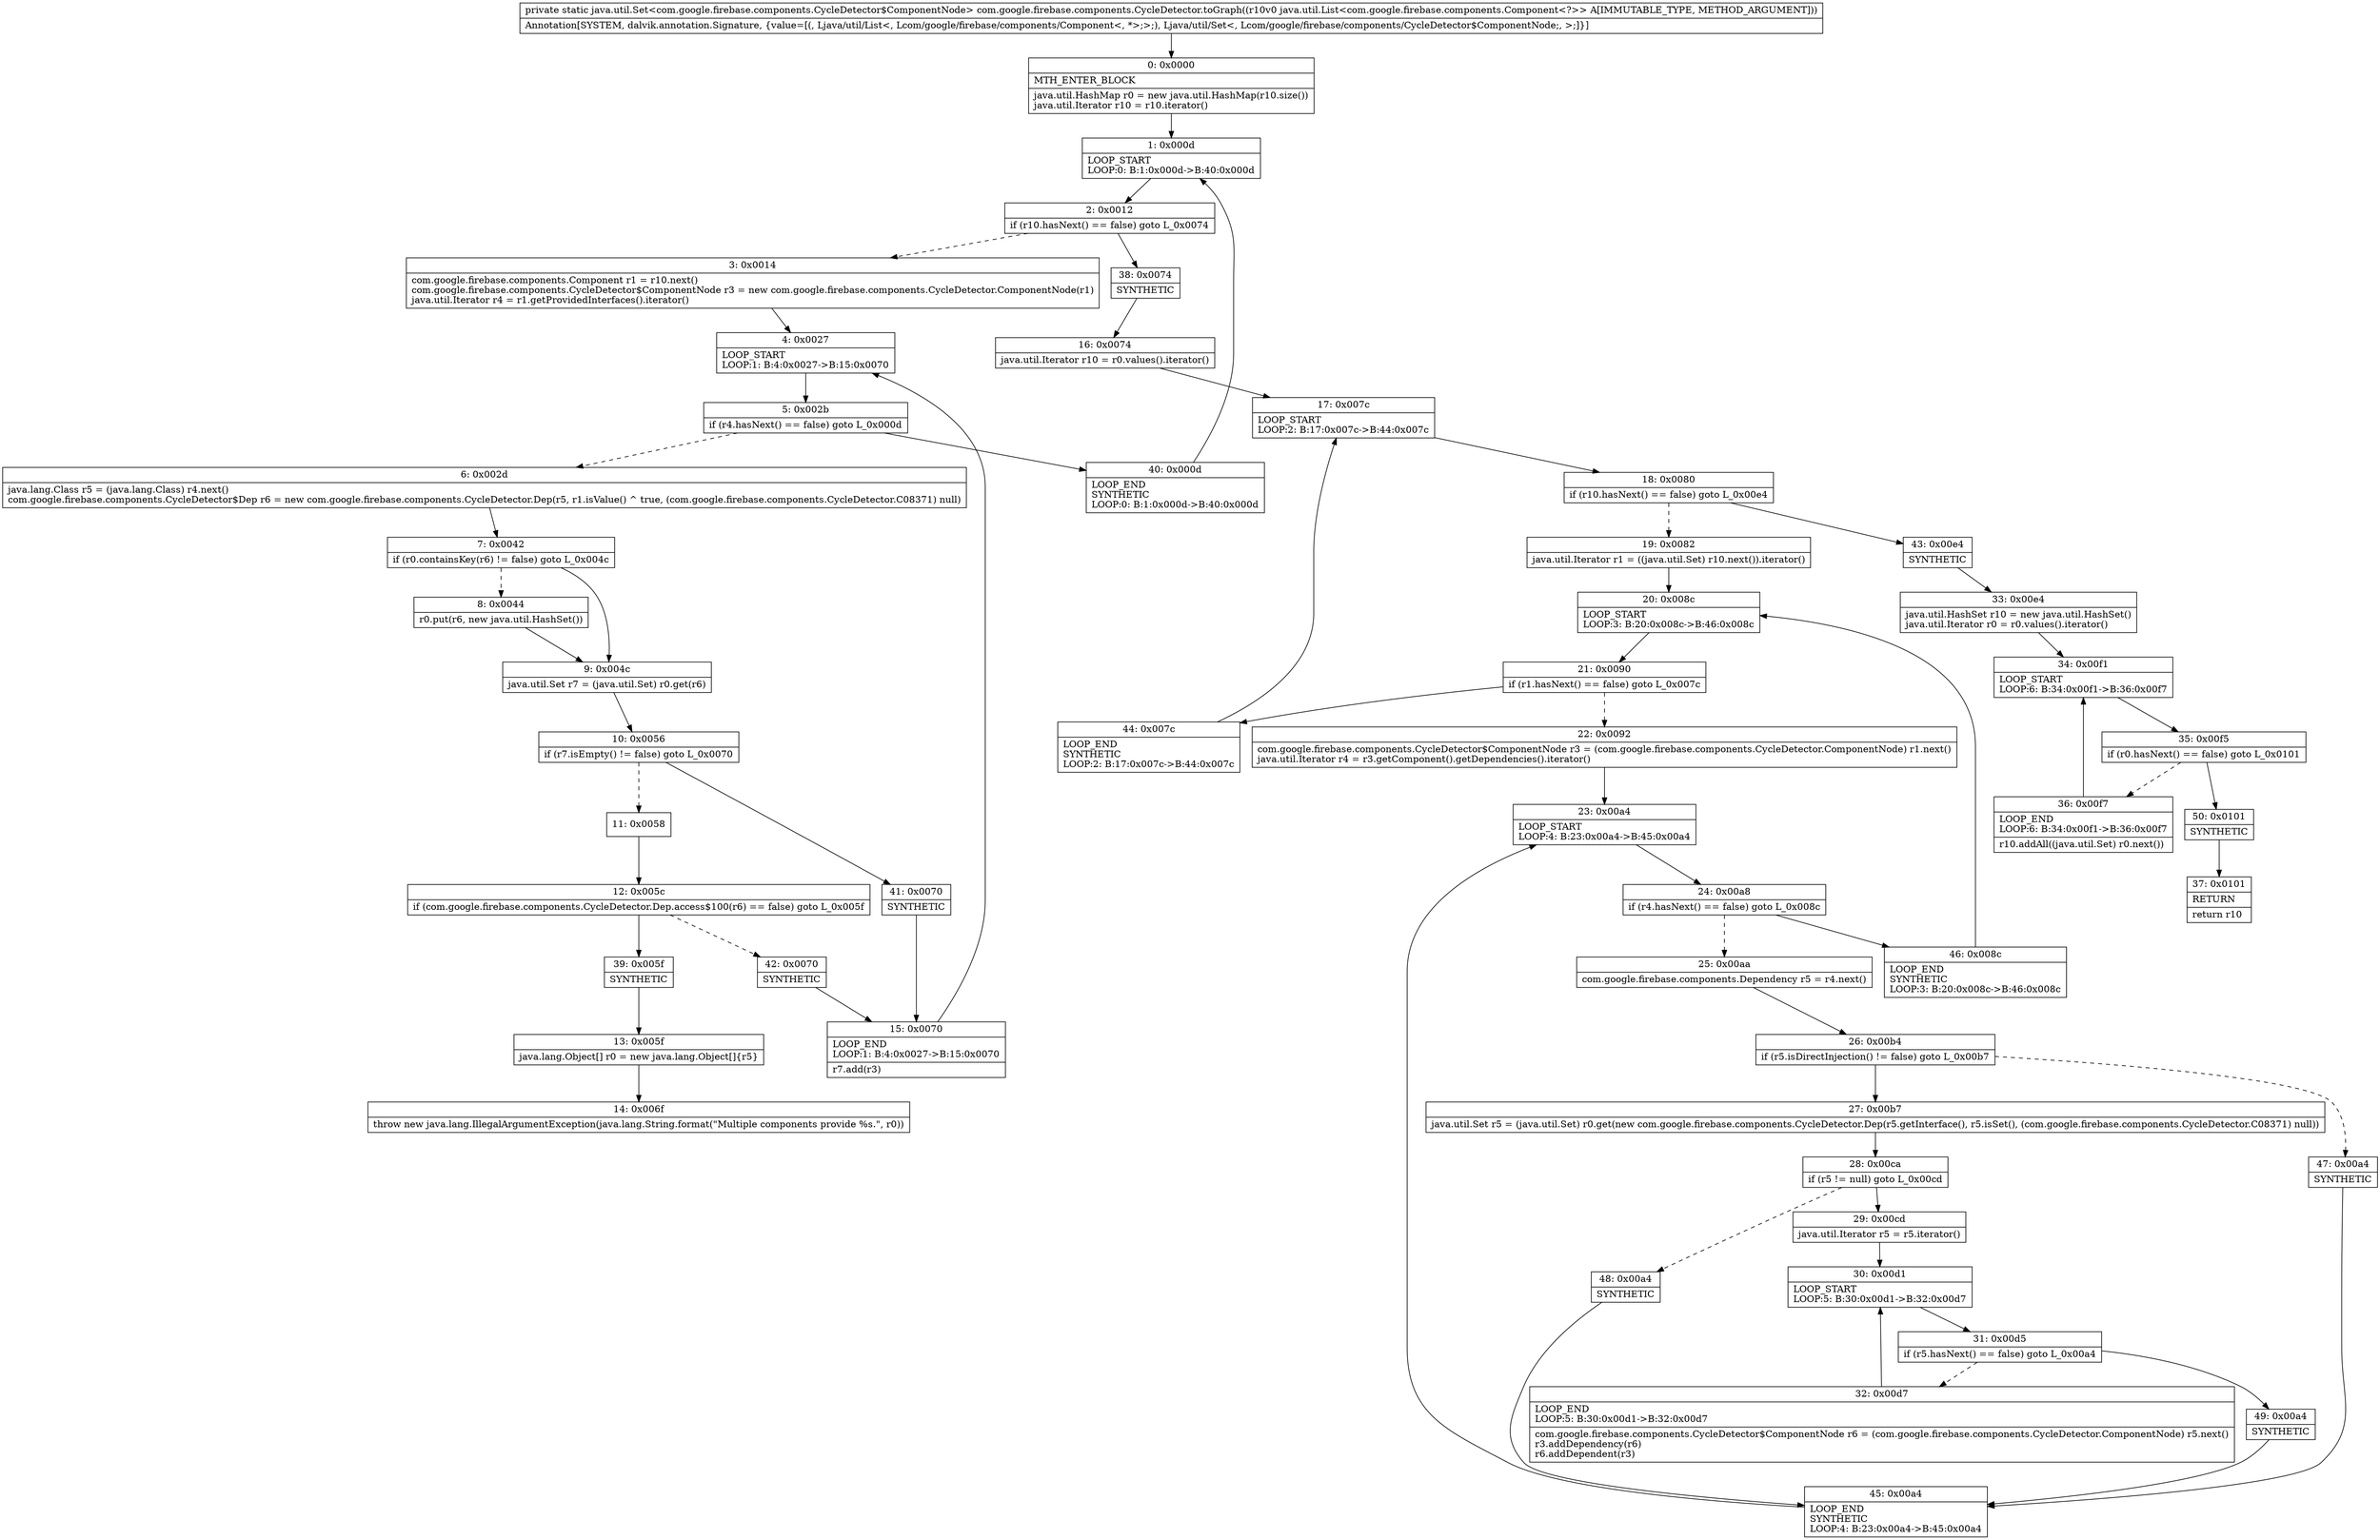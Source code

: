 digraph "CFG forcom.google.firebase.components.CycleDetector.toGraph(Ljava\/util\/List;)Ljava\/util\/Set;" {
Node_0 [shape=record,label="{0\:\ 0x0000|MTH_ENTER_BLOCK\l|java.util.HashMap r0 = new java.util.HashMap(r10.size())\ljava.util.Iterator r10 = r10.iterator()\l}"];
Node_1 [shape=record,label="{1\:\ 0x000d|LOOP_START\lLOOP:0: B:1:0x000d\-\>B:40:0x000d\l}"];
Node_2 [shape=record,label="{2\:\ 0x0012|if (r10.hasNext() == false) goto L_0x0074\l}"];
Node_3 [shape=record,label="{3\:\ 0x0014|com.google.firebase.components.Component r1 = r10.next()\lcom.google.firebase.components.CycleDetector$ComponentNode r3 = new com.google.firebase.components.CycleDetector.ComponentNode(r1)\ljava.util.Iterator r4 = r1.getProvidedInterfaces().iterator()\l}"];
Node_4 [shape=record,label="{4\:\ 0x0027|LOOP_START\lLOOP:1: B:4:0x0027\-\>B:15:0x0070\l}"];
Node_5 [shape=record,label="{5\:\ 0x002b|if (r4.hasNext() == false) goto L_0x000d\l}"];
Node_6 [shape=record,label="{6\:\ 0x002d|java.lang.Class r5 = (java.lang.Class) r4.next()\lcom.google.firebase.components.CycleDetector$Dep r6 = new com.google.firebase.components.CycleDetector.Dep(r5, r1.isValue() ^ true, (com.google.firebase.components.CycleDetector.C08371) null)\l}"];
Node_7 [shape=record,label="{7\:\ 0x0042|if (r0.containsKey(r6) != false) goto L_0x004c\l}"];
Node_8 [shape=record,label="{8\:\ 0x0044|r0.put(r6, new java.util.HashSet())\l}"];
Node_9 [shape=record,label="{9\:\ 0x004c|java.util.Set r7 = (java.util.Set) r0.get(r6)\l}"];
Node_10 [shape=record,label="{10\:\ 0x0056|if (r7.isEmpty() != false) goto L_0x0070\l}"];
Node_11 [shape=record,label="{11\:\ 0x0058}"];
Node_12 [shape=record,label="{12\:\ 0x005c|if (com.google.firebase.components.CycleDetector.Dep.access$100(r6) == false) goto L_0x005f\l}"];
Node_13 [shape=record,label="{13\:\ 0x005f|java.lang.Object[] r0 = new java.lang.Object[]\{r5\}\l}"];
Node_14 [shape=record,label="{14\:\ 0x006f|throw new java.lang.IllegalArgumentException(java.lang.String.format(\"Multiple components provide %s.\", r0))\l}"];
Node_15 [shape=record,label="{15\:\ 0x0070|LOOP_END\lLOOP:1: B:4:0x0027\-\>B:15:0x0070\l|r7.add(r3)\l}"];
Node_16 [shape=record,label="{16\:\ 0x0074|java.util.Iterator r10 = r0.values().iterator()\l}"];
Node_17 [shape=record,label="{17\:\ 0x007c|LOOP_START\lLOOP:2: B:17:0x007c\-\>B:44:0x007c\l}"];
Node_18 [shape=record,label="{18\:\ 0x0080|if (r10.hasNext() == false) goto L_0x00e4\l}"];
Node_19 [shape=record,label="{19\:\ 0x0082|java.util.Iterator r1 = ((java.util.Set) r10.next()).iterator()\l}"];
Node_20 [shape=record,label="{20\:\ 0x008c|LOOP_START\lLOOP:3: B:20:0x008c\-\>B:46:0x008c\l}"];
Node_21 [shape=record,label="{21\:\ 0x0090|if (r1.hasNext() == false) goto L_0x007c\l}"];
Node_22 [shape=record,label="{22\:\ 0x0092|com.google.firebase.components.CycleDetector$ComponentNode r3 = (com.google.firebase.components.CycleDetector.ComponentNode) r1.next()\ljava.util.Iterator r4 = r3.getComponent().getDependencies().iterator()\l}"];
Node_23 [shape=record,label="{23\:\ 0x00a4|LOOP_START\lLOOP:4: B:23:0x00a4\-\>B:45:0x00a4\l}"];
Node_24 [shape=record,label="{24\:\ 0x00a8|if (r4.hasNext() == false) goto L_0x008c\l}"];
Node_25 [shape=record,label="{25\:\ 0x00aa|com.google.firebase.components.Dependency r5 = r4.next()\l}"];
Node_26 [shape=record,label="{26\:\ 0x00b4|if (r5.isDirectInjection() != false) goto L_0x00b7\l}"];
Node_27 [shape=record,label="{27\:\ 0x00b7|java.util.Set r5 = (java.util.Set) r0.get(new com.google.firebase.components.CycleDetector.Dep(r5.getInterface(), r5.isSet(), (com.google.firebase.components.CycleDetector.C08371) null))\l}"];
Node_28 [shape=record,label="{28\:\ 0x00ca|if (r5 != null) goto L_0x00cd\l}"];
Node_29 [shape=record,label="{29\:\ 0x00cd|java.util.Iterator r5 = r5.iterator()\l}"];
Node_30 [shape=record,label="{30\:\ 0x00d1|LOOP_START\lLOOP:5: B:30:0x00d1\-\>B:32:0x00d7\l}"];
Node_31 [shape=record,label="{31\:\ 0x00d5|if (r5.hasNext() == false) goto L_0x00a4\l}"];
Node_32 [shape=record,label="{32\:\ 0x00d7|LOOP_END\lLOOP:5: B:30:0x00d1\-\>B:32:0x00d7\l|com.google.firebase.components.CycleDetector$ComponentNode r6 = (com.google.firebase.components.CycleDetector.ComponentNode) r5.next()\lr3.addDependency(r6)\lr6.addDependent(r3)\l}"];
Node_33 [shape=record,label="{33\:\ 0x00e4|java.util.HashSet r10 = new java.util.HashSet()\ljava.util.Iterator r0 = r0.values().iterator()\l}"];
Node_34 [shape=record,label="{34\:\ 0x00f1|LOOP_START\lLOOP:6: B:34:0x00f1\-\>B:36:0x00f7\l}"];
Node_35 [shape=record,label="{35\:\ 0x00f5|if (r0.hasNext() == false) goto L_0x0101\l}"];
Node_36 [shape=record,label="{36\:\ 0x00f7|LOOP_END\lLOOP:6: B:34:0x00f1\-\>B:36:0x00f7\l|r10.addAll((java.util.Set) r0.next())\l}"];
Node_37 [shape=record,label="{37\:\ 0x0101|RETURN\l|return r10\l}"];
Node_38 [shape=record,label="{38\:\ 0x0074|SYNTHETIC\l}"];
Node_39 [shape=record,label="{39\:\ 0x005f|SYNTHETIC\l}"];
Node_40 [shape=record,label="{40\:\ 0x000d|LOOP_END\lSYNTHETIC\lLOOP:0: B:1:0x000d\-\>B:40:0x000d\l}"];
Node_41 [shape=record,label="{41\:\ 0x0070|SYNTHETIC\l}"];
Node_42 [shape=record,label="{42\:\ 0x0070|SYNTHETIC\l}"];
Node_43 [shape=record,label="{43\:\ 0x00e4|SYNTHETIC\l}"];
Node_44 [shape=record,label="{44\:\ 0x007c|LOOP_END\lSYNTHETIC\lLOOP:2: B:17:0x007c\-\>B:44:0x007c\l}"];
Node_45 [shape=record,label="{45\:\ 0x00a4|LOOP_END\lSYNTHETIC\lLOOP:4: B:23:0x00a4\-\>B:45:0x00a4\l}"];
Node_46 [shape=record,label="{46\:\ 0x008c|LOOP_END\lSYNTHETIC\lLOOP:3: B:20:0x008c\-\>B:46:0x008c\l}"];
Node_47 [shape=record,label="{47\:\ 0x00a4|SYNTHETIC\l}"];
Node_48 [shape=record,label="{48\:\ 0x00a4|SYNTHETIC\l}"];
Node_49 [shape=record,label="{49\:\ 0x00a4|SYNTHETIC\l}"];
Node_50 [shape=record,label="{50\:\ 0x0101|SYNTHETIC\l}"];
MethodNode[shape=record,label="{private static java.util.Set\<com.google.firebase.components.CycleDetector$ComponentNode\> com.google.firebase.components.CycleDetector.toGraph((r10v0 java.util.List\<com.google.firebase.components.Component\<?\>\> A[IMMUTABLE_TYPE, METHOD_ARGUMENT]))  | Annotation[SYSTEM, dalvik.annotation.Signature, \{value=[(, Ljava\/util\/List\<, Lcom\/google\/firebase\/components\/Component\<, *\>;\>;), Ljava\/util\/Set\<, Lcom\/google\/firebase\/components\/CycleDetector$ComponentNode;, \>;]\}]\l}"];
MethodNode -> Node_0;
Node_0 -> Node_1;
Node_1 -> Node_2;
Node_2 -> Node_3[style=dashed];
Node_2 -> Node_38;
Node_3 -> Node_4;
Node_4 -> Node_5;
Node_5 -> Node_6[style=dashed];
Node_5 -> Node_40;
Node_6 -> Node_7;
Node_7 -> Node_8[style=dashed];
Node_7 -> Node_9;
Node_8 -> Node_9;
Node_9 -> Node_10;
Node_10 -> Node_11[style=dashed];
Node_10 -> Node_41;
Node_11 -> Node_12;
Node_12 -> Node_39;
Node_12 -> Node_42[style=dashed];
Node_13 -> Node_14;
Node_15 -> Node_4;
Node_16 -> Node_17;
Node_17 -> Node_18;
Node_18 -> Node_19[style=dashed];
Node_18 -> Node_43;
Node_19 -> Node_20;
Node_20 -> Node_21;
Node_21 -> Node_22[style=dashed];
Node_21 -> Node_44;
Node_22 -> Node_23;
Node_23 -> Node_24;
Node_24 -> Node_25[style=dashed];
Node_24 -> Node_46;
Node_25 -> Node_26;
Node_26 -> Node_27;
Node_26 -> Node_47[style=dashed];
Node_27 -> Node_28;
Node_28 -> Node_29;
Node_28 -> Node_48[style=dashed];
Node_29 -> Node_30;
Node_30 -> Node_31;
Node_31 -> Node_32[style=dashed];
Node_31 -> Node_49;
Node_32 -> Node_30;
Node_33 -> Node_34;
Node_34 -> Node_35;
Node_35 -> Node_36[style=dashed];
Node_35 -> Node_50;
Node_36 -> Node_34;
Node_38 -> Node_16;
Node_39 -> Node_13;
Node_40 -> Node_1;
Node_41 -> Node_15;
Node_42 -> Node_15;
Node_43 -> Node_33;
Node_44 -> Node_17;
Node_45 -> Node_23;
Node_46 -> Node_20;
Node_47 -> Node_45;
Node_48 -> Node_45;
Node_49 -> Node_45;
Node_50 -> Node_37;
}

